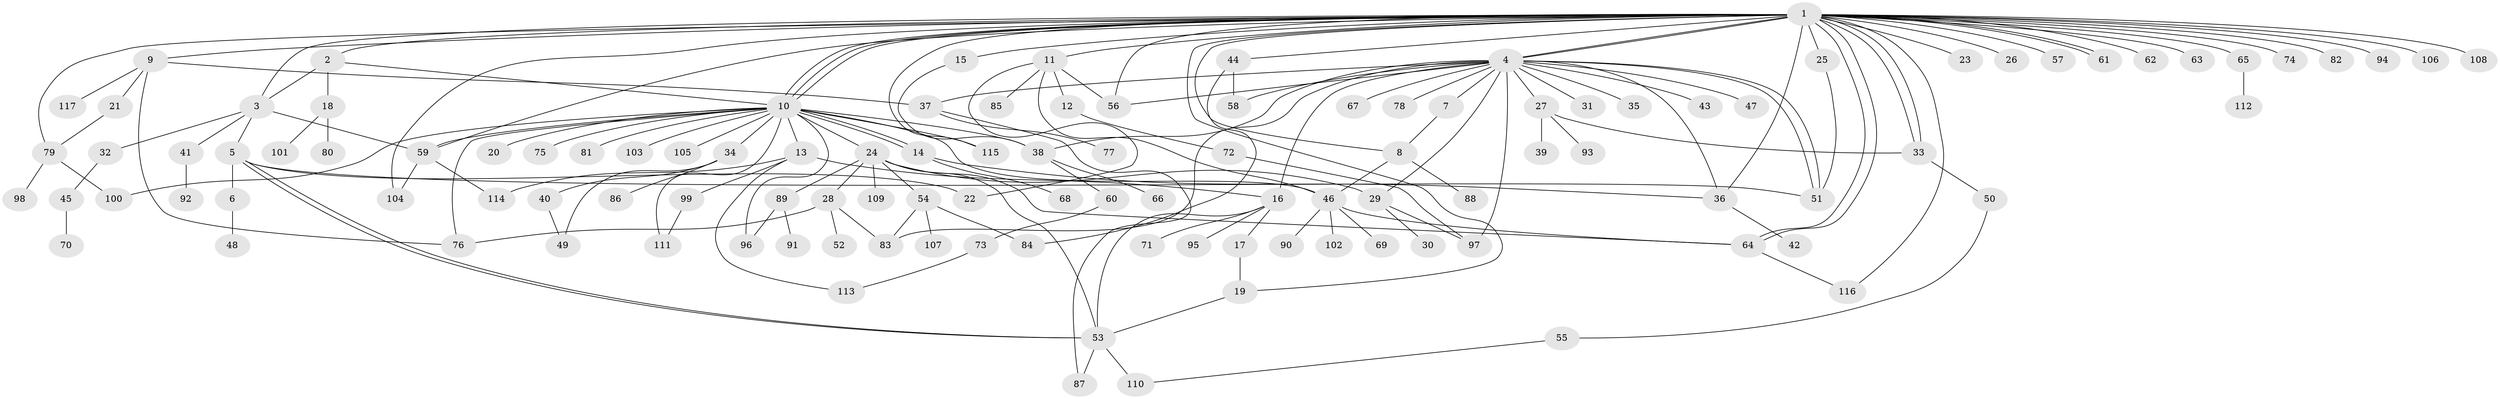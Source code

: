 // coarse degree distribution, {29: 0.02857142857142857, 3: 0.11428571428571428, 12: 0.02857142857142857, 4: 0.05714285714285714, 1: 0.6, 14: 0.02857142857142857, 6: 0.02857142857142857, 2: 0.11428571428571428}
// Generated by graph-tools (version 1.1) at 2025/18/03/04/25 18:18:07]
// undirected, 117 vertices, 171 edges
graph export_dot {
graph [start="1"]
  node [color=gray90,style=filled];
  1;
  2;
  3;
  4;
  5;
  6;
  7;
  8;
  9;
  10;
  11;
  12;
  13;
  14;
  15;
  16;
  17;
  18;
  19;
  20;
  21;
  22;
  23;
  24;
  25;
  26;
  27;
  28;
  29;
  30;
  31;
  32;
  33;
  34;
  35;
  36;
  37;
  38;
  39;
  40;
  41;
  42;
  43;
  44;
  45;
  46;
  47;
  48;
  49;
  50;
  51;
  52;
  53;
  54;
  55;
  56;
  57;
  58;
  59;
  60;
  61;
  62;
  63;
  64;
  65;
  66;
  67;
  68;
  69;
  70;
  71;
  72;
  73;
  74;
  75;
  76;
  77;
  78;
  79;
  80;
  81;
  82;
  83;
  84;
  85;
  86;
  87;
  88;
  89;
  90;
  91;
  92;
  93;
  94;
  95;
  96;
  97;
  98;
  99;
  100;
  101;
  102;
  103;
  104;
  105;
  106;
  107;
  108;
  109;
  110;
  111;
  112;
  113;
  114;
  115;
  116;
  117;
  1 -- 2;
  1 -- 3;
  1 -- 4;
  1 -- 4;
  1 -- 8;
  1 -- 9;
  1 -- 10;
  1 -- 10;
  1 -- 10;
  1 -- 11;
  1 -- 15;
  1 -- 19;
  1 -- 23;
  1 -- 25;
  1 -- 26;
  1 -- 33;
  1 -- 33;
  1 -- 36;
  1 -- 44;
  1 -- 56;
  1 -- 57;
  1 -- 59;
  1 -- 61;
  1 -- 61;
  1 -- 62;
  1 -- 63;
  1 -- 64;
  1 -- 64;
  1 -- 65;
  1 -- 74;
  1 -- 79;
  1 -- 82;
  1 -- 94;
  1 -- 104;
  1 -- 106;
  1 -- 108;
  1 -- 115;
  1 -- 116;
  2 -- 3;
  2 -- 10;
  2 -- 18;
  3 -- 5;
  3 -- 32;
  3 -- 41;
  3 -- 59;
  4 -- 7;
  4 -- 16;
  4 -- 27;
  4 -- 29;
  4 -- 31;
  4 -- 35;
  4 -- 36;
  4 -- 37;
  4 -- 38;
  4 -- 43;
  4 -- 47;
  4 -- 51;
  4 -- 51;
  4 -- 56;
  4 -- 58;
  4 -- 67;
  4 -- 78;
  4 -- 83;
  4 -- 97;
  5 -- 6;
  5 -- 22;
  5 -- 51;
  5 -- 53;
  5 -- 53;
  6 -- 48;
  7 -- 8;
  8 -- 46;
  8 -- 88;
  9 -- 21;
  9 -- 37;
  9 -- 76;
  9 -- 117;
  10 -- 13;
  10 -- 14;
  10 -- 14;
  10 -- 20;
  10 -- 24;
  10 -- 34;
  10 -- 38;
  10 -- 46;
  10 -- 59;
  10 -- 75;
  10 -- 76;
  10 -- 81;
  10 -- 96;
  10 -- 100;
  10 -- 103;
  10 -- 105;
  10 -- 111;
  10 -- 115;
  11 -- 12;
  11 -- 22;
  11 -- 46;
  11 -- 56;
  11 -- 85;
  12 -- 72;
  13 -- 16;
  13 -- 99;
  13 -- 113;
  13 -- 114;
  14 -- 36;
  14 -- 68;
  15 -- 38;
  16 -- 17;
  16 -- 53;
  16 -- 71;
  16 -- 95;
  17 -- 19;
  18 -- 80;
  18 -- 101;
  19 -- 53;
  21 -- 79;
  24 -- 28;
  24 -- 29;
  24 -- 53;
  24 -- 54;
  24 -- 64;
  24 -- 89;
  24 -- 109;
  25 -- 51;
  27 -- 33;
  27 -- 39;
  27 -- 93;
  28 -- 52;
  28 -- 76;
  28 -- 83;
  29 -- 30;
  29 -- 97;
  32 -- 45;
  33 -- 50;
  34 -- 40;
  34 -- 49;
  34 -- 86;
  36 -- 42;
  37 -- 77;
  37 -- 87;
  38 -- 60;
  38 -- 66;
  40 -- 49;
  41 -- 92;
  44 -- 58;
  44 -- 84;
  45 -- 70;
  46 -- 64;
  46 -- 69;
  46 -- 90;
  46 -- 102;
  50 -- 55;
  53 -- 87;
  53 -- 110;
  54 -- 83;
  54 -- 84;
  54 -- 107;
  55 -- 110;
  59 -- 104;
  59 -- 114;
  60 -- 73;
  64 -- 116;
  65 -- 112;
  72 -- 97;
  73 -- 113;
  79 -- 98;
  79 -- 100;
  89 -- 91;
  89 -- 96;
  99 -- 111;
}
